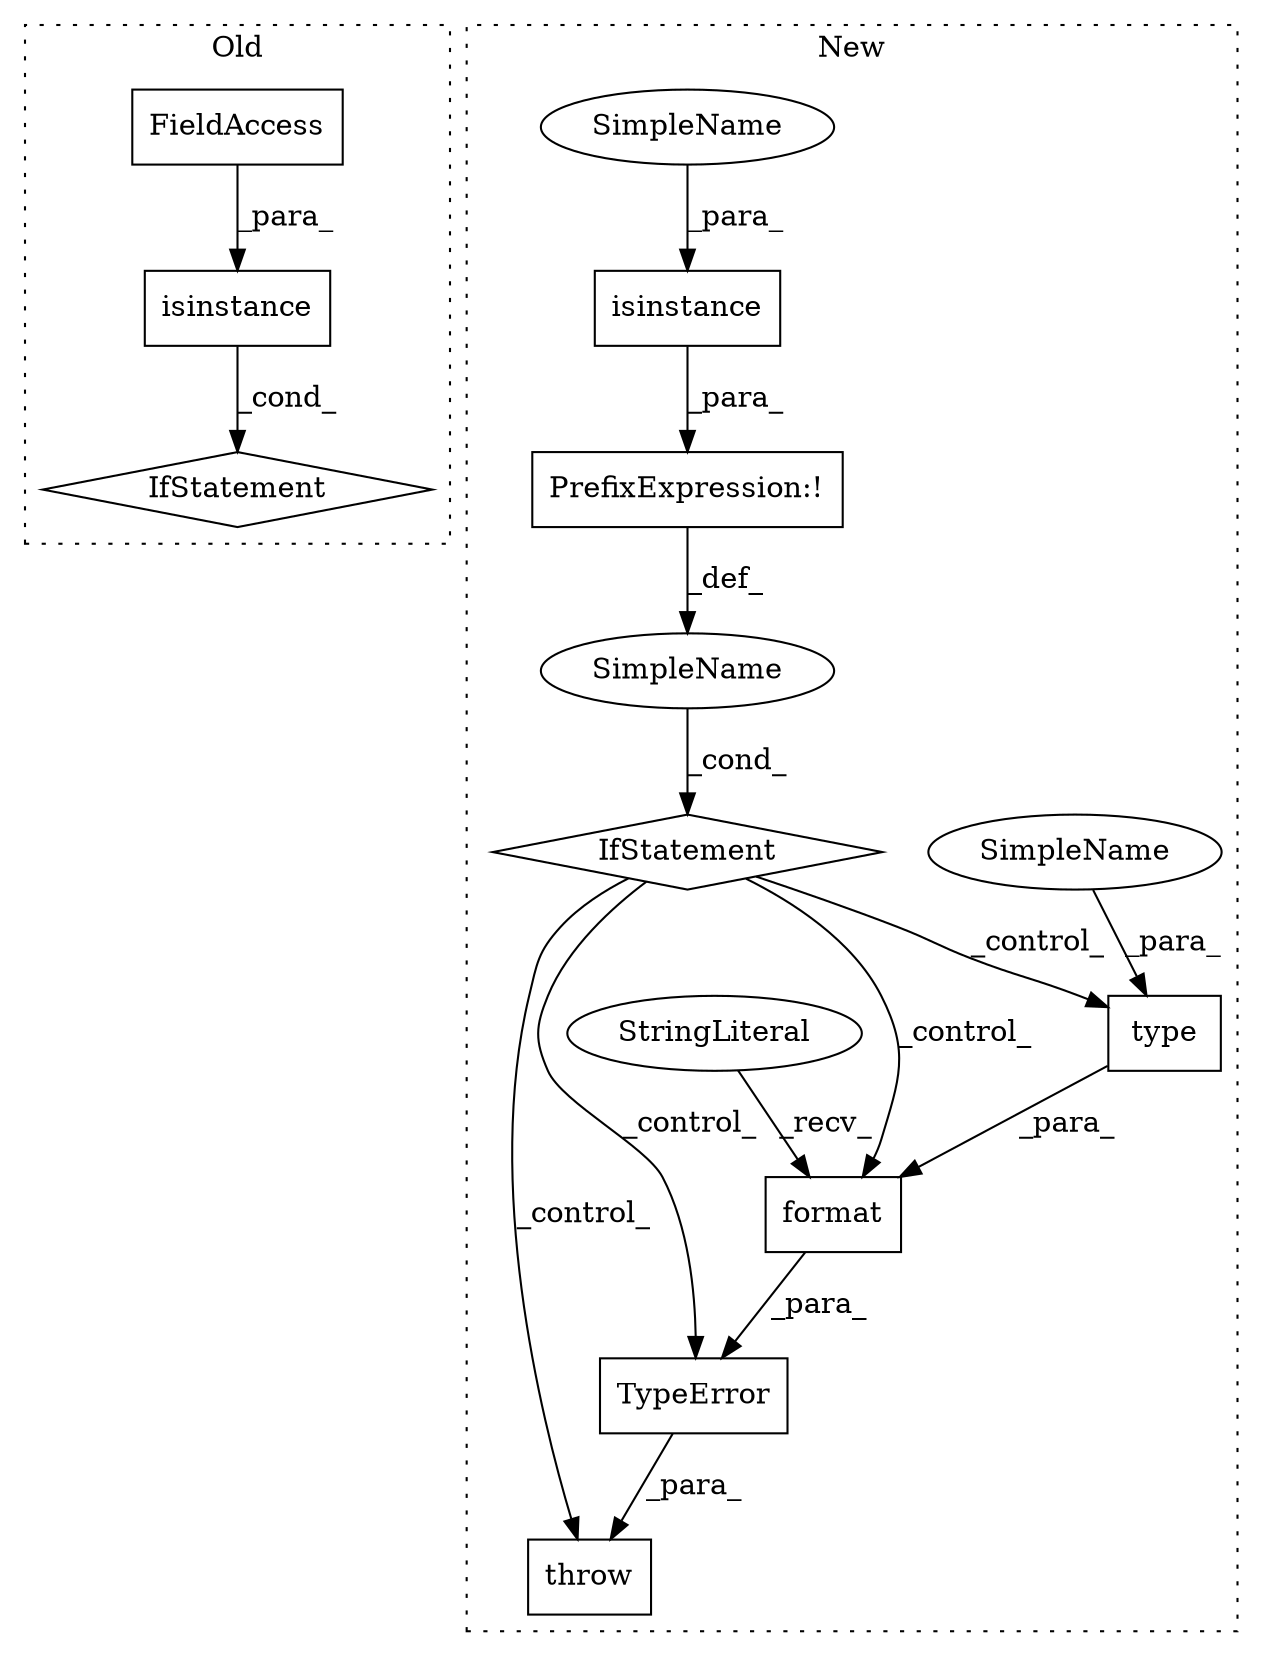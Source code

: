 digraph G {
subgraph cluster0 {
1 [label="isinstance" a="32" s="4577,4612" l="11,1" shape="box"];
3 [label="IfStatement" a="25" s="4572,4613" l="4,2" shape="diamond"];
12 [label="FieldAccess" a="22" s="4599" l="13" shape="box"];
label = "Old";
style="dotted";
}
subgraph cluster1 {
2 [label="type" a="32" s="4976,4986" l="5,1" shape="box"];
4 [label="IfStatement" a="25" s="4856,4899" l="4,2" shape="diamond"];
5 [label="SimpleName" a="42" s="" l="" shape="ellipse"];
6 [label="throw" a="53" s="4909" l="6" shape="box"];
7 [label="isinstance" a="32" s="4861,4881" l="11,1" shape="box"];
8 [label="PrefixExpression:!" a="38" s="4860" l="1" shape="box"];
9 [label="format" a="32" s="4969,4987" l="7,1" shape="box"];
10 [label="StringLiteral" a="45" s="4925" l="43" shape="ellipse"];
11 [label="TypeError" a="32" s="4915,4988" l="10,1" shape="box"];
13 [label="SimpleName" a="42" s="4872" l="5" shape="ellipse"];
14 [label="SimpleName" a="42" s="4981" l="5" shape="ellipse"];
label = "New";
style="dotted";
}
1 -> 3 [label="_cond_"];
2 -> 9 [label="_para_"];
4 -> 2 [label="_control_"];
4 -> 6 [label="_control_"];
4 -> 11 [label="_control_"];
4 -> 9 [label="_control_"];
5 -> 4 [label="_cond_"];
7 -> 8 [label="_para_"];
8 -> 5 [label="_def_"];
9 -> 11 [label="_para_"];
10 -> 9 [label="_recv_"];
11 -> 6 [label="_para_"];
12 -> 1 [label="_para_"];
13 -> 7 [label="_para_"];
14 -> 2 [label="_para_"];
}